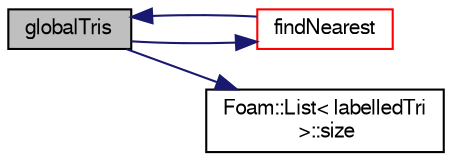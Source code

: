 digraph "globalTris"
{
  bgcolor="transparent";
  edge [fontname="FreeSans",fontsize="10",labelfontname="FreeSans",labelfontsize="10"];
  node [fontname="FreeSans",fontsize="10",shape=record];
  rankdir="LR";
  Node783 [label="globalTris",height=0.2,width=0.4,color="black", fillcolor="grey75", style="filled", fontcolor="black"];
  Node783 -> Node784 [color="midnightblue",fontsize="10",style="solid",fontname="FreeSans"];
  Node784 [label="findNearest",height=0.2,width=0.4,color="red",URL="$a28642.html#ac968e745f1a4294205a3cf4936755409"];
  Node784 -> Node783 [color="midnightblue",fontsize="10",style="solid",fontname="FreeSans"];
  Node783 -> Node890 [color="midnightblue",fontsize="10",style="solid",fontname="FreeSans"];
  Node890 [label="Foam::List\< labelledTri\l \>::size",height=0.2,width=0.4,color="black",URL="$a25694.html#a47b3bf30da1eb3ab8076b5fbe00e0494",tooltip="Return the number of elements in the UList. "];
}
